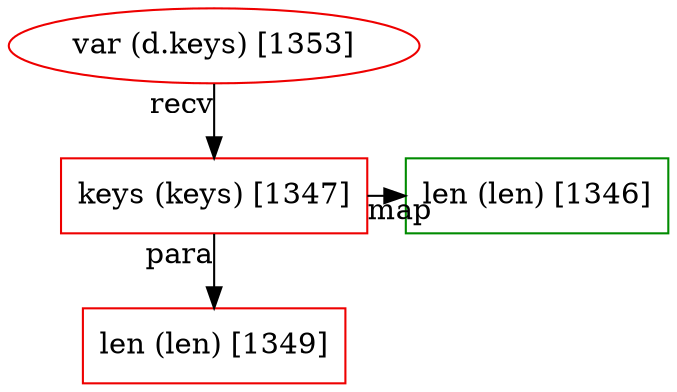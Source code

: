 digraph "fragment-121.dot" {
	subgraph "subgraph: 1347 to 1346" {
		graph [rank=same]
		1347 [label="keys (keys) [1347]" color=red2 shape=box]
		1346 [label="len (len) [1346]" color=green4 shape=box]
	}
	1353 [label="var (d.keys) [1353]" color=red2 shape=ellipse]
	1349 [label="len (len) [1349]" color=red2 shape=box]
	1353 -> 1347 [xlabel=recv from_closure=False]
	1347 -> 1346 [xlabel=map from_closure=False]
	1347 -> 1349 [xlabel=para from_closure=False]
}
